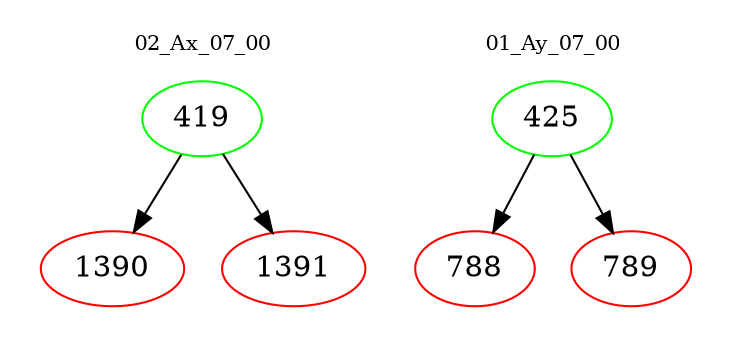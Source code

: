 digraph{
subgraph cluster_0 {
color = white
label = "02_Ax_07_00";
fontsize=10;
T0_419 [label="419", color="green"]
T0_419 -> T0_1390 [color="black"]
T0_1390 [label="1390", color="red"]
T0_419 -> T0_1391 [color="black"]
T0_1391 [label="1391", color="red"]
}
subgraph cluster_1 {
color = white
label = "01_Ay_07_00";
fontsize=10;
T1_425 [label="425", color="green"]
T1_425 -> T1_788 [color="black"]
T1_788 [label="788", color="red"]
T1_425 -> T1_789 [color="black"]
T1_789 [label="789", color="red"]
}
}
